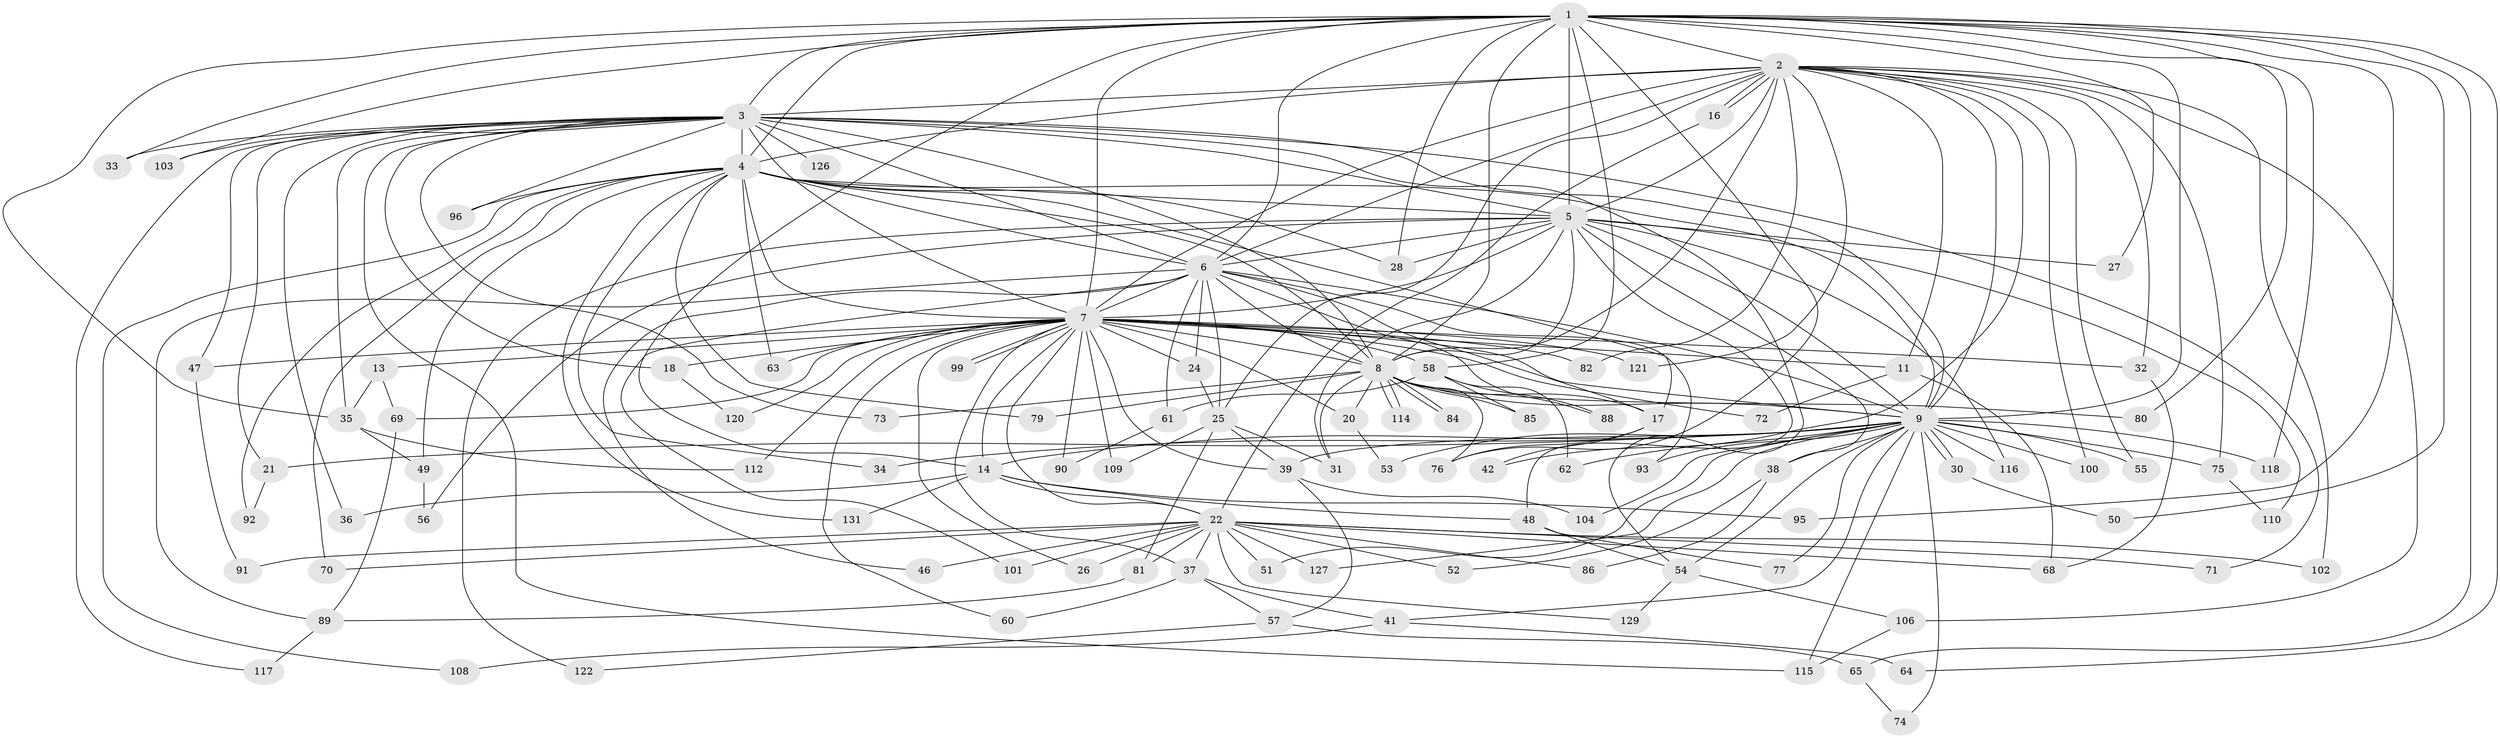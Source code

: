 // Generated by graph-tools (version 1.1) at 2025/51/02/27/25 19:51:47]
// undirected, 102 vertices, 233 edges
graph export_dot {
graph [start="1"]
  node [color=gray90,style=filled];
  1 [super="+10"];
  2 [super="+94"];
  3 [super="+59"];
  4 [super="+29"];
  5 [super="+15"];
  6 [super="+113"];
  7 [super="+12"];
  8 [super="+45"];
  9 [super="+19"];
  11;
  13;
  14 [super="+44"];
  16;
  17 [super="+40"];
  18 [super="+43"];
  20;
  21;
  22 [super="+23"];
  24 [super="+66"];
  25 [super="+67"];
  26;
  27;
  28 [super="+128"];
  30;
  31;
  32;
  33;
  34;
  35 [super="+98"];
  36;
  37;
  38 [super="+107"];
  39 [super="+124"];
  41;
  42;
  46;
  47;
  48;
  49;
  50;
  51;
  52;
  53;
  54 [super="+83"];
  55;
  56;
  57;
  58 [super="+130"];
  60;
  61;
  62 [super="+119"];
  63;
  64;
  65 [super="+123"];
  68 [super="+97"];
  69 [super="+105"];
  70;
  71;
  72;
  73;
  74 [super="+78"];
  75;
  76 [super="+87"];
  77;
  79;
  80;
  81;
  82;
  84;
  85;
  86;
  88;
  89;
  90;
  91;
  92;
  93;
  95;
  96;
  99;
  100 [super="+111"];
  101;
  102;
  103;
  104;
  106 [super="+125"];
  108;
  109;
  110;
  112;
  114;
  115;
  116;
  117;
  118;
  120;
  121;
  122;
  126;
  127;
  129;
  131;
  1 -- 2 [weight=2];
  1 -- 3 [weight=2];
  1 -- 4 [weight=2];
  1 -- 5 [weight=2];
  1 -- 6 [weight=2];
  1 -- 7 [weight=2];
  1 -- 8 [weight=3];
  1 -- 9 [weight=2];
  1 -- 27;
  1 -- 33;
  1 -- 35;
  1 -- 64;
  1 -- 76;
  1 -- 95;
  1 -- 14;
  1 -- 65 [weight=2];
  1 -- 103;
  1 -- 80;
  1 -- 50;
  1 -- 118;
  1 -- 58 [weight=2];
  1 -- 28;
  2 -- 3;
  2 -- 4;
  2 -- 5;
  2 -- 6 [weight=2];
  2 -- 7;
  2 -- 8;
  2 -- 9;
  2 -- 11;
  2 -- 16;
  2 -- 16;
  2 -- 25;
  2 -- 32;
  2 -- 42;
  2 -- 55;
  2 -- 75;
  2 -- 82;
  2 -- 102;
  2 -- 121;
  2 -- 106;
  2 -- 100;
  3 -- 4;
  3 -- 5;
  3 -- 6;
  3 -- 7;
  3 -- 8;
  3 -- 9;
  3 -- 18 [weight=2];
  3 -- 21;
  3 -- 33;
  3 -- 36;
  3 -- 54;
  3 -- 71;
  3 -- 73;
  3 -- 96;
  3 -- 103;
  3 -- 115;
  3 -- 117;
  3 -- 126 [weight=2];
  3 -- 47;
  3 -- 35;
  4 -- 5;
  4 -- 6 [weight=2];
  4 -- 7;
  4 -- 8;
  4 -- 9;
  4 -- 17;
  4 -- 34;
  4 -- 49;
  4 -- 63;
  4 -- 70;
  4 -- 79;
  4 -- 92;
  4 -- 96;
  4 -- 108;
  4 -- 131;
  4 -- 28;
  5 -- 6;
  5 -- 7;
  5 -- 8 [weight=2];
  5 -- 9 [weight=2];
  5 -- 27;
  5 -- 28;
  5 -- 38;
  5 -- 48;
  5 -- 56;
  5 -- 110;
  5 -- 116;
  5 -- 122;
  5 -- 31;
  6 -- 7 [weight=3];
  6 -- 8;
  6 -- 9;
  6 -- 17;
  6 -- 24;
  6 -- 25;
  6 -- 46;
  6 -- 61;
  6 -- 88;
  6 -- 89;
  6 -- 93;
  6 -- 101;
  7 -- 8;
  7 -- 9;
  7 -- 11;
  7 -- 13 [weight=2];
  7 -- 14;
  7 -- 18;
  7 -- 20;
  7 -- 22;
  7 -- 24;
  7 -- 26;
  7 -- 32;
  7 -- 37;
  7 -- 39;
  7 -- 47 [weight=2];
  7 -- 58;
  7 -- 60;
  7 -- 63;
  7 -- 69;
  7 -- 72;
  7 -- 82;
  7 -- 90;
  7 -- 99;
  7 -- 99;
  7 -- 109;
  7 -- 120;
  7 -- 121;
  7 -- 112;
  8 -- 9;
  8 -- 20;
  8 -- 31;
  8 -- 73;
  8 -- 79;
  8 -- 80;
  8 -- 84;
  8 -- 84;
  8 -- 85;
  8 -- 114;
  8 -- 114;
  8 -- 76;
  8 -- 17;
  9 -- 14;
  9 -- 21;
  9 -- 30;
  9 -- 30;
  9 -- 34;
  9 -- 38 [weight=2];
  9 -- 41;
  9 -- 53;
  9 -- 55;
  9 -- 62 [weight=2];
  9 -- 74;
  9 -- 75;
  9 -- 93;
  9 -- 100 [weight=2];
  9 -- 104;
  9 -- 115;
  9 -- 116;
  9 -- 118;
  9 -- 127;
  9 -- 51;
  9 -- 77;
  9 -- 54;
  9 -- 39;
  11 -- 68;
  11 -- 72;
  13 -- 35;
  13 -- 69;
  14 -- 22;
  14 -- 36;
  14 -- 48;
  14 -- 95;
  14 -- 131;
  16 -- 22;
  17 -- 42;
  17 -- 76;
  18 -- 120;
  20 -- 53;
  21 -- 92;
  22 -- 26;
  22 -- 37;
  22 -- 46;
  22 -- 51;
  22 -- 52;
  22 -- 68;
  22 -- 70;
  22 -- 71;
  22 -- 81;
  22 -- 86;
  22 -- 101;
  22 -- 102;
  22 -- 127;
  22 -- 129;
  22 -- 91;
  24 -- 25;
  25 -- 39;
  25 -- 81;
  25 -- 109;
  25 -- 31;
  30 -- 50;
  32 -- 68;
  35 -- 49;
  35 -- 112;
  37 -- 41;
  37 -- 57;
  37 -- 60;
  38 -- 52;
  38 -- 86;
  39 -- 57;
  39 -- 104;
  41 -- 64;
  41 -- 108;
  47 -- 91;
  48 -- 54;
  48 -- 77;
  49 -- 56;
  54 -- 106;
  54 -- 129;
  57 -- 65;
  57 -- 122;
  58 -- 61;
  58 -- 62;
  58 -- 85;
  58 -- 88;
  61 -- 90;
  65 -- 74;
  69 -- 89;
  75 -- 110;
  81 -- 89;
  89 -- 117;
  106 -- 115;
}

